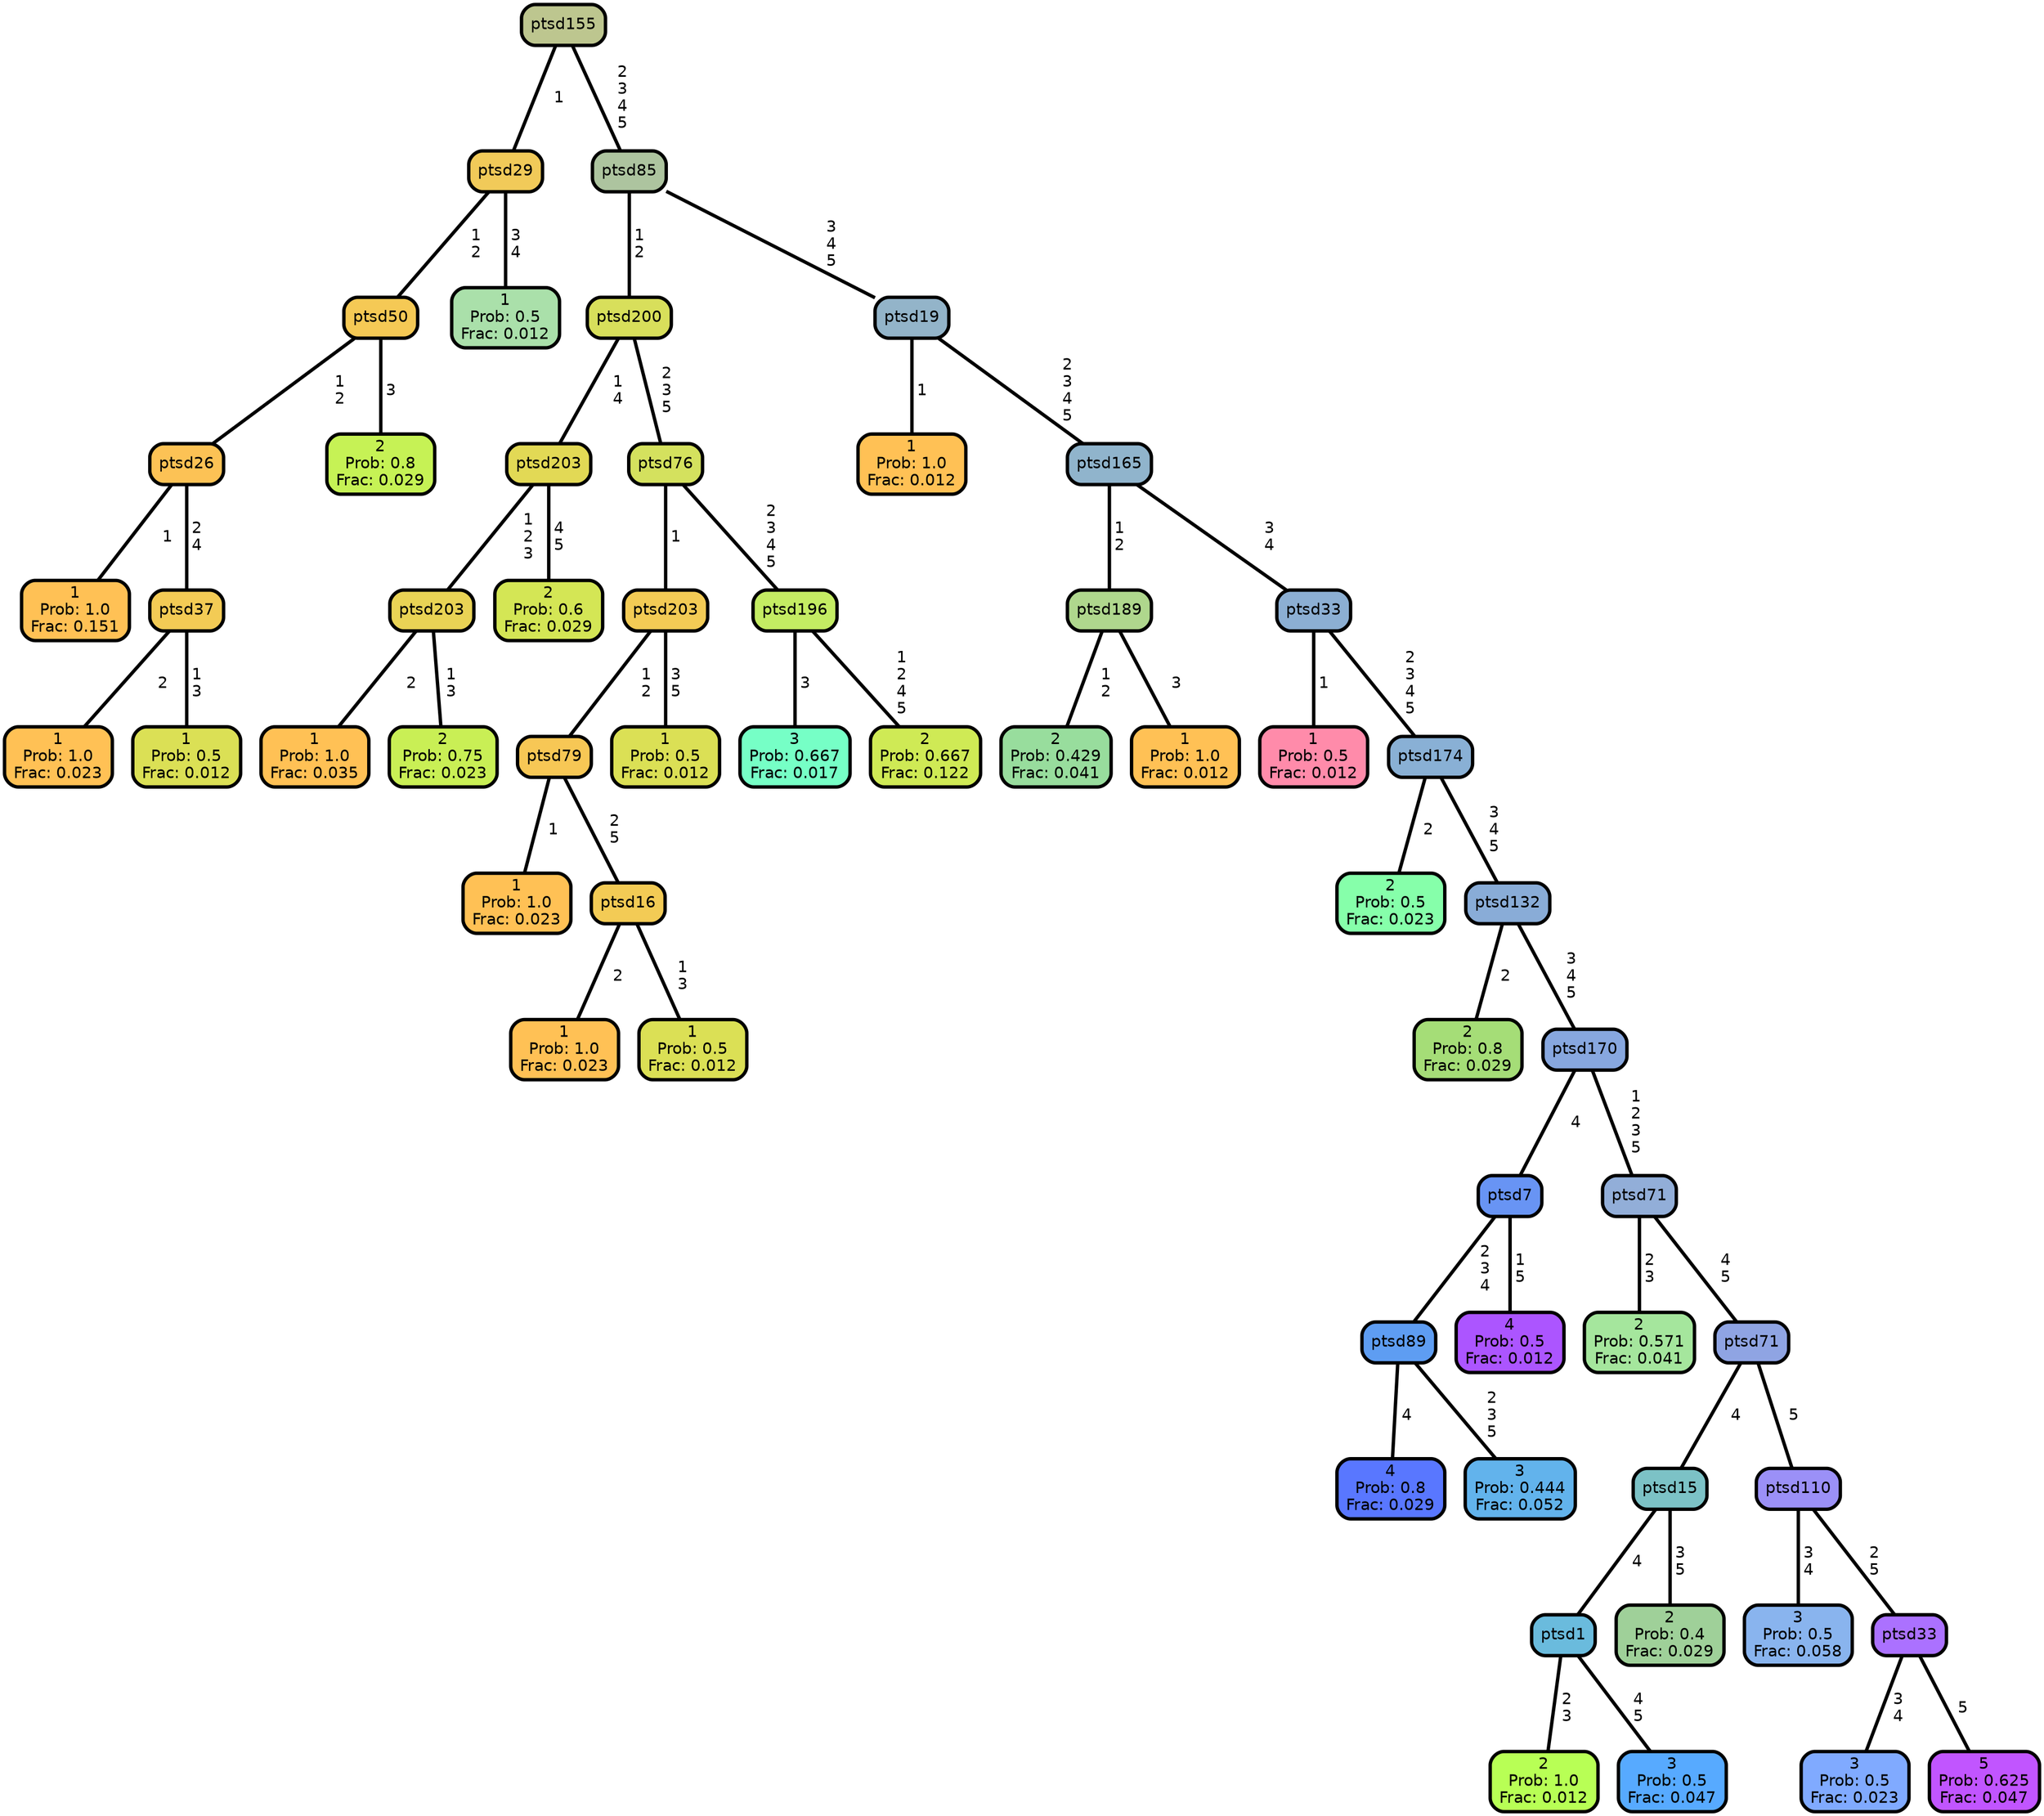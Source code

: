 graph Tree {
node [shape=box, style="filled, rounded",color="black",penwidth="3",fontcolor="black",                 fontname=helvetica] ;
graph [ranksep="0 equally", splines=straight,                 bgcolor=transparent, dpi=200] ;
edge [fontname=helvetica, color=black] ;
0 [label="1
Prob: 1.0
Frac: 0.151", fillcolor="#ffc155"] ;
1 [label="ptsd26", fillcolor="#fcc255"] ;
2 [label="1
Prob: 1.0
Frac: 0.023", fillcolor="#ffc155"] ;
3 [label="ptsd37", fillcolor="#f3cb55"] ;
4 [label="1
Prob: 0.5
Frac: 0.012", fillcolor="#dbe055"] ;
5 [label="ptsd50", fillcolor="#f5c955"] ;
6 [label="2
Prob: 0.8
Frac: 0.029", fillcolor="#c6f255"] ;
7 [label="ptsd29", fillcolor="#f1ca59"] ;
8 [label="1
Prob: 0.5
Frac: 0.012", fillcolor="#aae0aa"] ;
9 [label="ptsd155", fillcolor="#bdc68f"] ;
10 [label="1
Prob: 1.0
Frac: 0.035", fillcolor="#ffc155"] ;
11 [label="ptsd203", fillcolor="#e9d355"] ;
12 [label="2
Prob: 0.75
Frac: 0.023", fillcolor="#c9ef55"] ;
13 [label="ptsd203", fillcolor="#e2d955"] ;
14 [label="2
Prob: 0.6
Frac: 0.029", fillcolor="#d4e655"] ;
15 [label="ptsd200", fillcolor="#d8df5b"] ;
16 [label="1
Prob: 1.0
Frac: 0.023", fillcolor="#ffc155"] ;
17 [label="ptsd79", fillcolor="#f7c755"] ;
18 [label="1
Prob: 1.0
Frac: 0.023", fillcolor="#ffc155"] ;
19 [label="ptsd16", fillcolor="#f3cb55"] ;
20 [label="1
Prob: 0.5
Frac: 0.012", fillcolor="#dbe055"] ;
21 [label="ptsd203", fillcolor="#f3cb55"] ;
22 [label="1
Prob: 0.5
Frac: 0.012", fillcolor="#dbe055"] ;
23 [label="ptsd76", fillcolor="#d4e15e"] ;
24 [label="3
Prob: 0.667
Frac: 0.017", fillcolor="#76ffc6"] ;
25 [label="ptsd196", fillcolor="#c4ec63"] ;
26 [label="2
Prob: 0.667
Frac: 0.122", fillcolor="#cfea55"] ;
27 [label="ptsd85", fillcolor="#adc49f"] ;
28 [label="1
Prob: 1.0
Frac: 0.012", fillcolor="#ffc155"] ;
29 [label="ptsd19", fillcolor="#93b4c9"] ;
30 [label="2
Prob: 0.429
Frac: 0.041", fillcolor="#98dd9d"] ;
31 [label="ptsd189", fillcolor="#afd78d"] ;
32 [label="1
Prob: 1.0
Frac: 0.012", fillcolor="#ffc155"] ;
33 [label="ptsd165", fillcolor="#90b4cc"] ;
34 [label="1
Prob: 0.5
Frac: 0.012", fillcolor="#ff8baa"] ;
35 [label="ptsd33", fillcolor="#8cafd3"] ;
36 [label="2
Prob: 0.5
Frac: 0.023", fillcolor="#86ffaa"] ;
37 [label="ptsd174", fillcolor="#89b0d5"] ;
38 [label="2
Prob: 0.8
Frac: 0.029", fillcolor="#a5dd77"] ;
39 [label="ptsd132", fillcolor="#89acd7"] ;
40 [label="4
Prob: 0.8
Frac: 0.029", fillcolor="#5977ff"] ;
41 [label="ptsd89", fillcolor="#5e9df2"] ;
42 [label="3
Prob: 0.444
Frac: 0.052", fillcolor="#62b3ec"] ;
43 [label="ptsd7", fillcolor="#6894f4"] ;
44 [label="4
Prob: 0.5
Frac: 0.012", fillcolor="#ac55ff"] ;
45 [label="ptsd170", fillcolor="#87a7df"] ;
46 [label="2
Prob: 0.571
Frac: 0.041", fillcolor="#a5e69d"] ;
47 [label="ptsd71", fillcolor="#92aed8"] ;
48 [label="2
Prob: 1.0
Frac: 0.012", fillcolor="#b8ff55"] ;
49 [label="ptsd1", fillcolor="#6abbdd"] ;
50 [label="3
Prob: 0.5
Frac: 0.047", fillcolor="#57aaff"] ;
51 [label="ptsd15", fillcolor="#7cc2c6"] ;
52 [label="2
Prob: 0.4
Frac: 0.029", fillcolor="#9fd099"] ;
53 [label="ptsd71", fillcolor="#8fa4e3"] ;
54 [label="3
Prob: 0.5
Frac: 0.058", fillcolor="#89b4ee"] ;
55 [label="ptsd110", fillcolor="#9b90f7"] ;
56 [label="3
Prob: 0.5
Frac: 0.023", fillcolor="#80aaff"] ;
57 [label="ptsd33", fillcolor="#ab71ff"] ;
58 [label="5
Prob: 0.625
Frac: 0.047", fillcolor="#c155ff"] ;
1 -- 0 [label=" 1",penwidth=3] ;
1 -- 3 [label=" 2\n 4",penwidth=3] ;
3 -- 2 [label=" 2",penwidth=3] ;
3 -- 4 [label=" 1\n 3",penwidth=3] ;
5 -- 1 [label=" 1\n 2",penwidth=3] ;
5 -- 6 [label=" 3",penwidth=3] ;
7 -- 5 [label=" 1\n 2",penwidth=3] ;
7 -- 8 [label=" 3\n 4",penwidth=3] ;
9 -- 7 [label=" 1",penwidth=3] ;
9 -- 27 [label=" 2\n 3\n 4\n 5",penwidth=3] ;
11 -- 10 [label=" 2",penwidth=3] ;
11 -- 12 [label=" 1\n 3",penwidth=3] ;
13 -- 11 [label=" 1\n 2\n 3",penwidth=3] ;
13 -- 14 [label=" 4\n 5",penwidth=3] ;
15 -- 13 [label=" 1\n 4",penwidth=3] ;
15 -- 23 [label=" 2\n 3\n 5",penwidth=3] ;
17 -- 16 [label=" 1",penwidth=3] ;
17 -- 19 [label=" 2\n 5",penwidth=3] ;
19 -- 18 [label=" 2",penwidth=3] ;
19 -- 20 [label=" 1\n 3",penwidth=3] ;
21 -- 17 [label=" 1\n 2",penwidth=3] ;
21 -- 22 [label=" 3\n 5",penwidth=3] ;
23 -- 21 [label=" 1",penwidth=3] ;
23 -- 25 [label=" 2\n 3\n 4\n 5",penwidth=3] ;
25 -- 24 [label=" 3",penwidth=3] ;
25 -- 26 [label=" 1\n 2\n 4\n 5",penwidth=3] ;
27 -- 15 [label=" 1\n 2",penwidth=3] ;
27 -- 29 [label=" 3\n 4\n 5",penwidth=3] ;
29 -- 28 [label=" 1",penwidth=3] ;
29 -- 33 [label=" 2\n 3\n 4\n 5",penwidth=3] ;
31 -- 30 [label=" 1\n 2",penwidth=3] ;
31 -- 32 [label=" 3",penwidth=3] ;
33 -- 31 [label=" 1\n 2",penwidth=3] ;
33 -- 35 [label=" 3\n 4",penwidth=3] ;
35 -- 34 [label=" 1",penwidth=3] ;
35 -- 37 [label=" 2\n 3\n 4\n 5",penwidth=3] ;
37 -- 36 [label=" 2",penwidth=3] ;
37 -- 39 [label=" 3\n 4\n 5",penwidth=3] ;
39 -- 38 [label=" 2",penwidth=3] ;
39 -- 45 [label=" 3\n 4\n 5",penwidth=3] ;
41 -- 40 [label=" 4",penwidth=3] ;
41 -- 42 [label=" 2\n 3\n 5",penwidth=3] ;
43 -- 41 [label=" 2\n 3\n 4",penwidth=3] ;
43 -- 44 [label=" 1\n 5",penwidth=3] ;
45 -- 43 [label=" 4",penwidth=3] ;
45 -- 47 [label=" 1\n 2\n 3\n 5",penwidth=3] ;
47 -- 46 [label=" 2\n 3",penwidth=3] ;
47 -- 53 [label=" 4\n 5",penwidth=3] ;
49 -- 48 [label=" 2\n 3",penwidth=3] ;
49 -- 50 [label=" 4\n 5",penwidth=3] ;
51 -- 49 [label=" 4",penwidth=3] ;
51 -- 52 [label=" 3\n 5",penwidth=3] ;
53 -- 51 [label=" 4",penwidth=3] ;
53 -- 55 [label=" 5",penwidth=3] ;
55 -- 54 [label=" 3\n 4",penwidth=3] ;
55 -- 57 [label=" 2\n 5",penwidth=3] ;
57 -- 56 [label=" 3\n 4",penwidth=3] ;
57 -- 58 [label=" 5",penwidth=3] ;
{rank = same;}}